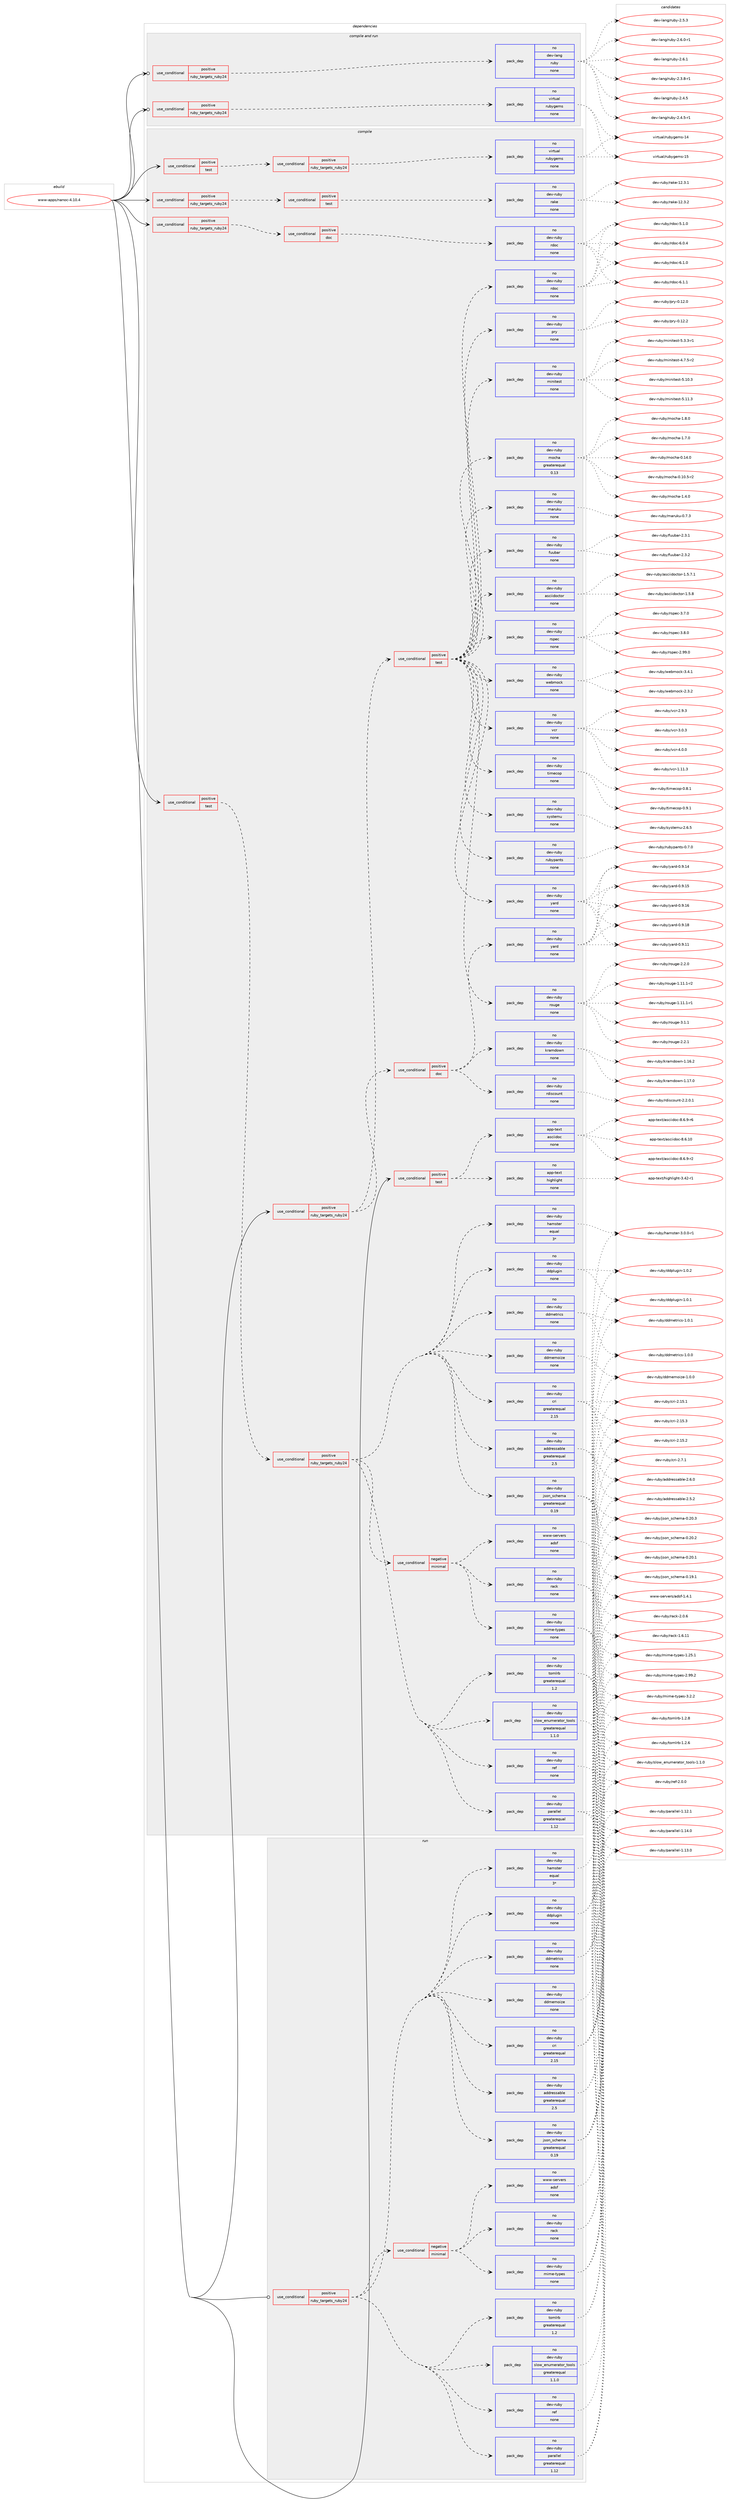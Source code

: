 digraph prolog {

# *************
# Graph options
# *************

newrank=true;
concentrate=true;
compound=true;
graph [rankdir=LR,fontname=Helvetica,fontsize=10,ranksep=1.5];#, ranksep=2.5, nodesep=0.2];
edge  [arrowhead=vee];
node  [fontname=Helvetica,fontsize=10];

# **********
# The ebuild
# **********

subgraph cluster_leftcol {
color=gray;
rank=same;
label=<<i>ebuild</i>>;
id [label="www-apps/nanoc-4.10.4", color=red, width=4, href="../www-apps/nanoc-4.10.4.svg"];
}

# ****************
# The dependencies
# ****************

subgraph cluster_midcol {
color=gray;
label=<<i>dependencies</i>>;
subgraph cluster_compile {
fillcolor="#eeeeee";
style=filled;
label=<<i>compile</i>>;
subgraph cond463220 {
dependency1745505 [label=<<TABLE BORDER="0" CELLBORDER="1" CELLSPACING="0" CELLPADDING="4"><TR><TD ROWSPAN="3" CELLPADDING="10">use_conditional</TD></TR><TR><TD>positive</TD></TR><TR><TD>ruby_targets_ruby24</TD></TR></TABLE>>, shape=none, color=red];
subgraph cond463221 {
dependency1745506 [label=<<TABLE BORDER="0" CELLBORDER="1" CELLSPACING="0" CELLPADDING="4"><TR><TD ROWSPAN="3" CELLPADDING="10">use_conditional</TD></TR><TR><TD>positive</TD></TR><TR><TD>doc</TD></TR></TABLE>>, shape=none, color=red];
subgraph pack1253096 {
dependency1745507 [label=<<TABLE BORDER="0" CELLBORDER="1" CELLSPACING="0" CELLPADDING="4" WIDTH="220"><TR><TD ROWSPAN="6" CELLPADDING="30">pack_dep</TD></TR><TR><TD WIDTH="110">no</TD></TR><TR><TD>dev-ruby</TD></TR><TR><TD>rdoc</TD></TR><TR><TD>none</TD></TR><TR><TD></TD></TR></TABLE>>, shape=none, color=blue];
}
dependency1745506:e -> dependency1745507:w [weight=20,style="dashed",arrowhead="vee"];
}
dependency1745505:e -> dependency1745506:w [weight=20,style="dashed",arrowhead="vee"];
}
id:e -> dependency1745505:w [weight=20,style="solid",arrowhead="vee"];
subgraph cond463222 {
dependency1745508 [label=<<TABLE BORDER="0" CELLBORDER="1" CELLSPACING="0" CELLPADDING="4"><TR><TD ROWSPAN="3" CELLPADDING="10">use_conditional</TD></TR><TR><TD>positive</TD></TR><TR><TD>ruby_targets_ruby24</TD></TR></TABLE>>, shape=none, color=red];
subgraph cond463223 {
dependency1745509 [label=<<TABLE BORDER="0" CELLBORDER="1" CELLSPACING="0" CELLPADDING="4"><TR><TD ROWSPAN="3" CELLPADDING="10">use_conditional</TD></TR><TR><TD>positive</TD></TR><TR><TD>test</TD></TR></TABLE>>, shape=none, color=red];
subgraph pack1253097 {
dependency1745510 [label=<<TABLE BORDER="0" CELLBORDER="1" CELLSPACING="0" CELLPADDING="4" WIDTH="220"><TR><TD ROWSPAN="6" CELLPADDING="30">pack_dep</TD></TR><TR><TD WIDTH="110">no</TD></TR><TR><TD>dev-ruby</TD></TR><TR><TD>rake</TD></TR><TR><TD>none</TD></TR><TR><TD></TD></TR></TABLE>>, shape=none, color=blue];
}
dependency1745509:e -> dependency1745510:w [weight=20,style="dashed",arrowhead="vee"];
}
dependency1745508:e -> dependency1745509:w [weight=20,style="dashed",arrowhead="vee"];
}
id:e -> dependency1745508:w [weight=20,style="solid",arrowhead="vee"];
subgraph cond463224 {
dependency1745511 [label=<<TABLE BORDER="0" CELLBORDER="1" CELLSPACING="0" CELLPADDING="4"><TR><TD ROWSPAN="3" CELLPADDING="10">use_conditional</TD></TR><TR><TD>positive</TD></TR><TR><TD>ruby_targets_ruby24</TD></TR></TABLE>>, shape=none, color=red];
subgraph cond463225 {
dependency1745512 [label=<<TABLE BORDER="0" CELLBORDER="1" CELLSPACING="0" CELLPADDING="4"><TR><TD ROWSPAN="3" CELLPADDING="10">use_conditional</TD></TR><TR><TD>positive</TD></TR><TR><TD>test</TD></TR></TABLE>>, shape=none, color=red];
subgraph pack1253098 {
dependency1745513 [label=<<TABLE BORDER="0" CELLBORDER="1" CELLSPACING="0" CELLPADDING="4" WIDTH="220"><TR><TD ROWSPAN="6" CELLPADDING="30">pack_dep</TD></TR><TR><TD WIDTH="110">no</TD></TR><TR><TD>dev-ruby</TD></TR><TR><TD>rspec</TD></TR><TR><TD>none</TD></TR><TR><TD></TD></TR></TABLE>>, shape=none, color=blue];
}
dependency1745512:e -> dependency1745513:w [weight=20,style="dashed",arrowhead="vee"];
subgraph pack1253099 {
dependency1745514 [label=<<TABLE BORDER="0" CELLBORDER="1" CELLSPACING="0" CELLPADDING="4" WIDTH="220"><TR><TD ROWSPAN="6" CELLPADDING="30">pack_dep</TD></TR><TR><TD WIDTH="110">no</TD></TR><TR><TD>dev-ruby</TD></TR><TR><TD>asciidoctor</TD></TR><TR><TD>none</TD></TR><TR><TD></TD></TR></TABLE>>, shape=none, color=blue];
}
dependency1745512:e -> dependency1745514:w [weight=20,style="dashed",arrowhead="vee"];
subgraph pack1253100 {
dependency1745515 [label=<<TABLE BORDER="0" CELLBORDER="1" CELLSPACING="0" CELLPADDING="4" WIDTH="220"><TR><TD ROWSPAN="6" CELLPADDING="30">pack_dep</TD></TR><TR><TD WIDTH="110">no</TD></TR><TR><TD>dev-ruby</TD></TR><TR><TD>fuubar</TD></TR><TR><TD>none</TD></TR><TR><TD></TD></TR></TABLE>>, shape=none, color=blue];
}
dependency1745512:e -> dependency1745515:w [weight=20,style="dashed",arrowhead="vee"];
subgraph pack1253101 {
dependency1745516 [label=<<TABLE BORDER="0" CELLBORDER="1" CELLSPACING="0" CELLPADDING="4" WIDTH="220"><TR><TD ROWSPAN="6" CELLPADDING="30">pack_dep</TD></TR><TR><TD WIDTH="110">no</TD></TR><TR><TD>dev-ruby</TD></TR><TR><TD>maruku</TD></TR><TR><TD>none</TD></TR><TR><TD></TD></TR></TABLE>>, shape=none, color=blue];
}
dependency1745512:e -> dependency1745516:w [weight=20,style="dashed",arrowhead="vee"];
subgraph pack1253102 {
dependency1745517 [label=<<TABLE BORDER="0" CELLBORDER="1" CELLSPACING="0" CELLPADDING="4" WIDTH="220"><TR><TD ROWSPAN="6" CELLPADDING="30">pack_dep</TD></TR><TR><TD WIDTH="110">no</TD></TR><TR><TD>dev-ruby</TD></TR><TR><TD>mocha</TD></TR><TR><TD>greaterequal</TD></TR><TR><TD>0.13</TD></TR></TABLE>>, shape=none, color=blue];
}
dependency1745512:e -> dependency1745517:w [weight=20,style="dashed",arrowhead="vee"];
subgraph pack1253103 {
dependency1745518 [label=<<TABLE BORDER="0" CELLBORDER="1" CELLSPACING="0" CELLPADDING="4" WIDTH="220"><TR><TD ROWSPAN="6" CELLPADDING="30">pack_dep</TD></TR><TR><TD WIDTH="110">no</TD></TR><TR><TD>dev-ruby</TD></TR><TR><TD>minitest</TD></TR><TR><TD>none</TD></TR><TR><TD></TD></TR></TABLE>>, shape=none, color=blue];
}
dependency1745512:e -> dependency1745518:w [weight=20,style="dashed",arrowhead="vee"];
subgraph pack1253104 {
dependency1745519 [label=<<TABLE BORDER="0" CELLBORDER="1" CELLSPACING="0" CELLPADDING="4" WIDTH="220"><TR><TD ROWSPAN="6" CELLPADDING="30">pack_dep</TD></TR><TR><TD WIDTH="110">no</TD></TR><TR><TD>dev-ruby</TD></TR><TR><TD>pry</TD></TR><TR><TD>none</TD></TR><TR><TD></TD></TR></TABLE>>, shape=none, color=blue];
}
dependency1745512:e -> dependency1745519:w [weight=20,style="dashed",arrowhead="vee"];
subgraph pack1253105 {
dependency1745520 [label=<<TABLE BORDER="0" CELLBORDER="1" CELLSPACING="0" CELLPADDING="4" WIDTH="220"><TR><TD ROWSPAN="6" CELLPADDING="30">pack_dep</TD></TR><TR><TD WIDTH="110">no</TD></TR><TR><TD>dev-ruby</TD></TR><TR><TD>rdoc</TD></TR><TR><TD>none</TD></TR><TR><TD></TD></TR></TABLE>>, shape=none, color=blue];
}
dependency1745512:e -> dependency1745520:w [weight=20,style="dashed",arrowhead="vee"];
subgraph pack1253106 {
dependency1745521 [label=<<TABLE BORDER="0" CELLBORDER="1" CELLSPACING="0" CELLPADDING="4" WIDTH="220"><TR><TD ROWSPAN="6" CELLPADDING="30">pack_dep</TD></TR><TR><TD WIDTH="110">no</TD></TR><TR><TD>dev-ruby</TD></TR><TR><TD>rouge</TD></TR><TR><TD>none</TD></TR><TR><TD></TD></TR></TABLE>>, shape=none, color=blue];
}
dependency1745512:e -> dependency1745521:w [weight=20,style="dashed",arrowhead="vee"];
subgraph pack1253107 {
dependency1745522 [label=<<TABLE BORDER="0" CELLBORDER="1" CELLSPACING="0" CELLPADDING="4" WIDTH="220"><TR><TD ROWSPAN="6" CELLPADDING="30">pack_dep</TD></TR><TR><TD WIDTH="110">no</TD></TR><TR><TD>dev-ruby</TD></TR><TR><TD>rubypants</TD></TR><TR><TD>none</TD></TR><TR><TD></TD></TR></TABLE>>, shape=none, color=blue];
}
dependency1745512:e -> dependency1745522:w [weight=20,style="dashed",arrowhead="vee"];
subgraph pack1253108 {
dependency1745523 [label=<<TABLE BORDER="0" CELLBORDER="1" CELLSPACING="0" CELLPADDING="4" WIDTH="220"><TR><TD ROWSPAN="6" CELLPADDING="30">pack_dep</TD></TR><TR><TD WIDTH="110">no</TD></TR><TR><TD>dev-ruby</TD></TR><TR><TD>systemu</TD></TR><TR><TD>none</TD></TR><TR><TD></TD></TR></TABLE>>, shape=none, color=blue];
}
dependency1745512:e -> dependency1745523:w [weight=20,style="dashed",arrowhead="vee"];
subgraph pack1253109 {
dependency1745524 [label=<<TABLE BORDER="0" CELLBORDER="1" CELLSPACING="0" CELLPADDING="4" WIDTH="220"><TR><TD ROWSPAN="6" CELLPADDING="30">pack_dep</TD></TR><TR><TD WIDTH="110">no</TD></TR><TR><TD>dev-ruby</TD></TR><TR><TD>timecop</TD></TR><TR><TD>none</TD></TR><TR><TD></TD></TR></TABLE>>, shape=none, color=blue];
}
dependency1745512:e -> dependency1745524:w [weight=20,style="dashed",arrowhead="vee"];
subgraph pack1253110 {
dependency1745525 [label=<<TABLE BORDER="0" CELLBORDER="1" CELLSPACING="0" CELLPADDING="4" WIDTH="220"><TR><TD ROWSPAN="6" CELLPADDING="30">pack_dep</TD></TR><TR><TD WIDTH="110">no</TD></TR><TR><TD>dev-ruby</TD></TR><TR><TD>vcr</TD></TR><TR><TD>none</TD></TR><TR><TD></TD></TR></TABLE>>, shape=none, color=blue];
}
dependency1745512:e -> dependency1745525:w [weight=20,style="dashed",arrowhead="vee"];
subgraph pack1253111 {
dependency1745526 [label=<<TABLE BORDER="0" CELLBORDER="1" CELLSPACING="0" CELLPADDING="4" WIDTH="220"><TR><TD ROWSPAN="6" CELLPADDING="30">pack_dep</TD></TR><TR><TD WIDTH="110">no</TD></TR><TR><TD>dev-ruby</TD></TR><TR><TD>webmock</TD></TR><TR><TD>none</TD></TR><TR><TD></TD></TR></TABLE>>, shape=none, color=blue];
}
dependency1745512:e -> dependency1745526:w [weight=20,style="dashed",arrowhead="vee"];
subgraph pack1253112 {
dependency1745527 [label=<<TABLE BORDER="0" CELLBORDER="1" CELLSPACING="0" CELLPADDING="4" WIDTH="220"><TR><TD ROWSPAN="6" CELLPADDING="30">pack_dep</TD></TR><TR><TD WIDTH="110">no</TD></TR><TR><TD>dev-ruby</TD></TR><TR><TD>yard</TD></TR><TR><TD>none</TD></TR><TR><TD></TD></TR></TABLE>>, shape=none, color=blue];
}
dependency1745512:e -> dependency1745527:w [weight=20,style="dashed",arrowhead="vee"];
}
dependency1745511:e -> dependency1745512:w [weight=20,style="dashed",arrowhead="vee"];
subgraph cond463226 {
dependency1745528 [label=<<TABLE BORDER="0" CELLBORDER="1" CELLSPACING="0" CELLPADDING="4"><TR><TD ROWSPAN="3" CELLPADDING="10">use_conditional</TD></TR><TR><TD>positive</TD></TR><TR><TD>doc</TD></TR></TABLE>>, shape=none, color=red];
subgraph pack1253113 {
dependency1745529 [label=<<TABLE BORDER="0" CELLBORDER="1" CELLSPACING="0" CELLPADDING="4" WIDTH="220"><TR><TD ROWSPAN="6" CELLPADDING="30">pack_dep</TD></TR><TR><TD WIDTH="110">no</TD></TR><TR><TD>dev-ruby</TD></TR><TR><TD>kramdown</TD></TR><TR><TD>none</TD></TR><TR><TD></TD></TR></TABLE>>, shape=none, color=blue];
}
dependency1745528:e -> dependency1745529:w [weight=20,style="dashed",arrowhead="vee"];
subgraph pack1253114 {
dependency1745530 [label=<<TABLE BORDER="0" CELLBORDER="1" CELLSPACING="0" CELLPADDING="4" WIDTH="220"><TR><TD ROWSPAN="6" CELLPADDING="30">pack_dep</TD></TR><TR><TD WIDTH="110">no</TD></TR><TR><TD>dev-ruby</TD></TR><TR><TD>rdiscount</TD></TR><TR><TD>none</TD></TR><TR><TD></TD></TR></TABLE>>, shape=none, color=blue];
}
dependency1745528:e -> dependency1745530:w [weight=20,style="dashed",arrowhead="vee"];
subgraph pack1253115 {
dependency1745531 [label=<<TABLE BORDER="0" CELLBORDER="1" CELLSPACING="0" CELLPADDING="4" WIDTH="220"><TR><TD ROWSPAN="6" CELLPADDING="30">pack_dep</TD></TR><TR><TD WIDTH="110">no</TD></TR><TR><TD>dev-ruby</TD></TR><TR><TD>yard</TD></TR><TR><TD>none</TD></TR><TR><TD></TD></TR></TABLE>>, shape=none, color=blue];
}
dependency1745528:e -> dependency1745531:w [weight=20,style="dashed",arrowhead="vee"];
}
dependency1745511:e -> dependency1745528:w [weight=20,style="dashed",arrowhead="vee"];
}
id:e -> dependency1745511:w [weight=20,style="solid",arrowhead="vee"];
subgraph cond463227 {
dependency1745532 [label=<<TABLE BORDER="0" CELLBORDER="1" CELLSPACING="0" CELLPADDING="4"><TR><TD ROWSPAN="3" CELLPADDING="10">use_conditional</TD></TR><TR><TD>positive</TD></TR><TR><TD>test</TD></TR></TABLE>>, shape=none, color=red];
subgraph cond463228 {
dependency1745533 [label=<<TABLE BORDER="0" CELLBORDER="1" CELLSPACING="0" CELLPADDING="4"><TR><TD ROWSPAN="3" CELLPADDING="10">use_conditional</TD></TR><TR><TD>positive</TD></TR><TR><TD>ruby_targets_ruby24</TD></TR></TABLE>>, shape=none, color=red];
subgraph cond463229 {
dependency1745534 [label=<<TABLE BORDER="0" CELLBORDER="1" CELLSPACING="0" CELLPADDING="4"><TR><TD ROWSPAN="3" CELLPADDING="10">use_conditional</TD></TR><TR><TD>negative</TD></TR><TR><TD>minimal</TD></TR></TABLE>>, shape=none, color=red];
subgraph pack1253116 {
dependency1745535 [label=<<TABLE BORDER="0" CELLBORDER="1" CELLSPACING="0" CELLPADDING="4" WIDTH="220"><TR><TD ROWSPAN="6" CELLPADDING="30">pack_dep</TD></TR><TR><TD WIDTH="110">no</TD></TR><TR><TD>dev-ruby</TD></TR><TR><TD>mime-types</TD></TR><TR><TD>none</TD></TR><TR><TD></TD></TR></TABLE>>, shape=none, color=blue];
}
dependency1745534:e -> dependency1745535:w [weight=20,style="dashed",arrowhead="vee"];
subgraph pack1253117 {
dependency1745536 [label=<<TABLE BORDER="0" CELLBORDER="1" CELLSPACING="0" CELLPADDING="4" WIDTH="220"><TR><TD ROWSPAN="6" CELLPADDING="30">pack_dep</TD></TR><TR><TD WIDTH="110">no</TD></TR><TR><TD>dev-ruby</TD></TR><TR><TD>rack</TD></TR><TR><TD>none</TD></TR><TR><TD></TD></TR></TABLE>>, shape=none, color=blue];
}
dependency1745534:e -> dependency1745536:w [weight=20,style="dashed",arrowhead="vee"];
subgraph pack1253118 {
dependency1745537 [label=<<TABLE BORDER="0" CELLBORDER="1" CELLSPACING="0" CELLPADDING="4" WIDTH="220"><TR><TD ROWSPAN="6" CELLPADDING="30">pack_dep</TD></TR><TR><TD WIDTH="110">no</TD></TR><TR><TD>www-servers</TD></TR><TR><TD>adsf</TD></TR><TR><TD>none</TD></TR><TR><TD></TD></TR></TABLE>>, shape=none, color=blue];
}
dependency1745534:e -> dependency1745537:w [weight=20,style="dashed",arrowhead="vee"];
}
dependency1745533:e -> dependency1745534:w [weight=20,style="dashed",arrowhead="vee"];
subgraph pack1253119 {
dependency1745538 [label=<<TABLE BORDER="0" CELLBORDER="1" CELLSPACING="0" CELLPADDING="4" WIDTH="220"><TR><TD ROWSPAN="6" CELLPADDING="30">pack_dep</TD></TR><TR><TD WIDTH="110">no</TD></TR><TR><TD>dev-ruby</TD></TR><TR><TD>addressable</TD></TR><TR><TD>greaterequal</TD></TR><TR><TD>2.5</TD></TR></TABLE>>, shape=none, color=blue];
}
dependency1745533:e -> dependency1745538:w [weight=20,style="dashed",arrowhead="vee"];
subgraph pack1253120 {
dependency1745539 [label=<<TABLE BORDER="0" CELLBORDER="1" CELLSPACING="0" CELLPADDING="4" WIDTH="220"><TR><TD ROWSPAN="6" CELLPADDING="30">pack_dep</TD></TR><TR><TD WIDTH="110">no</TD></TR><TR><TD>dev-ruby</TD></TR><TR><TD>cri</TD></TR><TR><TD>greaterequal</TD></TR><TR><TD>2.15</TD></TR></TABLE>>, shape=none, color=blue];
}
dependency1745533:e -> dependency1745539:w [weight=20,style="dashed",arrowhead="vee"];
subgraph pack1253121 {
dependency1745540 [label=<<TABLE BORDER="0" CELLBORDER="1" CELLSPACING="0" CELLPADDING="4" WIDTH="220"><TR><TD ROWSPAN="6" CELLPADDING="30">pack_dep</TD></TR><TR><TD WIDTH="110">no</TD></TR><TR><TD>dev-ruby</TD></TR><TR><TD>ddmemoize</TD></TR><TR><TD>none</TD></TR><TR><TD></TD></TR></TABLE>>, shape=none, color=blue];
}
dependency1745533:e -> dependency1745540:w [weight=20,style="dashed",arrowhead="vee"];
subgraph pack1253122 {
dependency1745541 [label=<<TABLE BORDER="0" CELLBORDER="1" CELLSPACING="0" CELLPADDING="4" WIDTH="220"><TR><TD ROWSPAN="6" CELLPADDING="30">pack_dep</TD></TR><TR><TD WIDTH="110">no</TD></TR><TR><TD>dev-ruby</TD></TR><TR><TD>ddmetrics</TD></TR><TR><TD>none</TD></TR><TR><TD></TD></TR></TABLE>>, shape=none, color=blue];
}
dependency1745533:e -> dependency1745541:w [weight=20,style="dashed",arrowhead="vee"];
subgraph pack1253123 {
dependency1745542 [label=<<TABLE BORDER="0" CELLBORDER="1" CELLSPACING="0" CELLPADDING="4" WIDTH="220"><TR><TD ROWSPAN="6" CELLPADDING="30">pack_dep</TD></TR><TR><TD WIDTH="110">no</TD></TR><TR><TD>dev-ruby</TD></TR><TR><TD>ddplugin</TD></TR><TR><TD>none</TD></TR><TR><TD></TD></TR></TABLE>>, shape=none, color=blue];
}
dependency1745533:e -> dependency1745542:w [weight=20,style="dashed",arrowhead="vee"];
subgraph pack1253124 {
dependency1745543 [label=<<TABLE BORDER="0" CELLBORDER="1" CELLSPACING="0" CELLPADDING="4" WIDTH="220"><TR><TD ROWSPAN="6" CELLPADDING="30">pack_dep</TD></TR><TR><TD WIDTH="110">no</TD></TR><TR><TD>dev-ruby</TD></TR><TR><TD>hamster</TD></TR><TR><TD>equal</TD></TR><TR><TD>3*</TD></TR></TABLE>>, shape=none, color=blue];
}
dependency1745533:e -> dependency1745543:w [weight=20,style="dashed",arrowhead="vee"];
subgraph pack1253125 {
dependency1745544 [label=<<TABLE BORDER="0" CELLBORDER="1" CELLSPACING="0" CELLPADDING="4" WIDTH="220"><TR><TD ROWSPAN="6" CELLPADDING="30">pack_dep</TD></TR><TR><TD WIDTH="110">no</TD></TR><TR><TD>dev-ruby</TD></TR><TR><TD>json_schema</TD></TR><TR><TD>greaterequal</TD></TR><TR><TD>0.19</TD></TR></TABLE>>, shape=none, color=blue];
}
dependency1745533:e -> dependency1745544:w [weight=20,style="dashed",arrowhead="vee"];
subgraph pack1253126 {
dependency1745545 [label=<<TABLE BORDER="0" CELLBORDER="1" CELLSPACING="0" CELLPADDING="4" WIDTH="220"><TR><TD ROWSPAN="6" CELLPADDING="30">pack_dep</TD></TR><TR><TD WIDTH="110">no</TD></TR><TR><TD>dev-ruby</TD></TR><TR><TD>parallel</TD></TR><TR><TD>greaterequal</TD></TR><TR><TD>1.12</TD></TR></TABLE>>, shape=none, color=blue];
}
dependency1745533:e -> dependency1745545:w [weight=20,style="dashed",arrowhead="vee"];
subgraph pack1253127 {
dependency1745546 [label=<<TABLE BORDER="0" CELLBORDER="1" CELLSPACING="0" CELLPADDING="4" WIDTH="220"><TR><TD ROWSPAN="6" CELLPADDING="30">pack_dep</TD></TR><TR><TD WIDTH="110">no</TD></TR><TR><TD>dev-ruby</TD></TR><TR><TD>ref</TD></TR><TR><TD>none</TD></TR><TR><TD></TD></TR></TABLE>>, shape=none, color=blue];
}
dependency1745533:e -> dependency1745546:w [weight=20,style="dashed",arrowhead="vee"];
subgraph pack1253128 {
dependency1745547 [label=<<TABLE BORDER="0" CELLBORDER="1" CELLSPACING="0" CELLPADDING="4" WIDTH="220"><TR><TD ROWSPAN="6" CELLPADDING="30">pack_dep</TD></TR><TR><TD WIDTH="110">no</TD></TR><TR><TD>dev-ruby</TD></TR><TR><TD>slow_enumerator_tools</TD></TR><TR><TD>greaterequal</TD></TR><TR><TD>1.1.0</TD></TR></TABLE>>, shape=none, color=blue];
}
dependency1745533:e -> dependency1745547:w [weight=20,style="dashed",arrowhead="vee"];
subgraph pack1253129 {
dependency1745548 [label=<<TABLE BORDER="0" CELLBORDER="1" CELLSPACING="0" CELLPADDING="4" WIDTH="220"><TR><TD ROWSPAN="6" CELLPADDING="30">pack_dep</TD></TR><TR><TD WIDTH="110">no</TD></TR><TR><TD>dev-ruby</TD></TR><TR><TD>tomlrb</TD></TR><TR><TD>greaterequal</TD></TR><TR><TD>1.2</TD></TR></TABLE>>, shape=none, color=blue];
}
dependency1745533:e -> dependency1745548:w [weight=20,style="dashed",arrowhead="vee"];
}
dependency1745532:e -> dependency1745533:w [weight=20,style="dashed",arrowhead="vee"];
}
id:e -> dependency1745532:w [weight=20,style="solid",arrowhead="vee"];
subgraph cond463230 {
dependency1745549 [label=<<TABLE BORDER="0" CELLBORDER="1" CELLSPACING="0" CELLPADDING="4"><TR><TD ROWSPAN="3" CELLPADDING="10">use_conditional</TD></TR><TR><TD>positive</TD></TR><TR><TD>test</TD></TR></TABLE>>, shape=none, color=red];
subgraph cond463231 {
dependency1745550 [label=<<TABLE BORDER="0" CELLBORDER="1" CELLSPACING="0" CELLPADDING="4"><TR><TD ROWSPAN="3" CELLPADDING="10">use_conditional</TD></TR><TR><TD>positive</TD></TR><TR><TD>ruby_targets_ruby24</TD></TR></TABLE>>, shape=none, color=red];
subgraph pack1253130 {
dependency1745551 [label=<<TABLE BORDER="0" CELLBORDER="1" CELLSPACING="0" CELLPADDING="4" WIDTH="220"><TR><TD ROWSPAN="6" CELLPADDING="30">pack_dep</TD></TR><TR><TD WIDTH="110">no</TD></TR><TR><TD>virtual</TD></TR><TR><TD>rubygems</TD></TR><TR><TD>none</TD></TR><TR><TD></TD></TR></TABLE>>, shape=none, color=blue];
}
dependency1745550:e -> dependency1745551:w [weight=20,style="dashed",arrowhead="vee"];
}
dependency1745549:e -> dependency1745550:w [weight=20,style="dashed",arrowhead="vee"];
}
id:e -> dependency1745549:w [weight=20,style="solid",arrowhead="vee"];
subgraph cond463232 {
dependency1745552 [label=<<TABLE BORDER="0" CELLBORDER="1" CELLSPACING="0" CELLPADDING="4"><TR><TD ROWSPAN="3" CELLPADDING="10">use_conditional</TD></TR><TR><TD>positive</TD></TR><TR><TD>test</TD></TR></TABLE>>, shape=none, color=red];
subgraph pack1253131 {
dependency1745553 [label=<<TABLE BORDER="0" CELLBORDER="1" CELLSPACING="0" CELLPADDING="4" WIDTH="220"><TR><TD ROWSPAN="6" CELLPADDING="30">pack_dep</TD></TR><TR><TD WIDTH="110">no</TD></TR><TR><TD>app-text</TD></TR><TR><TD>asciidoc</TD></TR><TR><TD>none</TD></TR><TR><TD></TD></TR></TABLE>>, shape=none, color=blue];
}
dependency1745552:e -> dependency1745553:w [weight=20,style="dashed",arrowhead="vee"];
subgraph pack1253132 {
dependency1745554 [label=<<TABLE BORDER="0" CELLBORDER="1" CELLSPACING="0" CELLPADDING="4" WIDTH="220"><TR><TD ROWSPAN="6" CELLPADDING="30">pack_dep</TD></TR><TR><TD WIDTH="110">no</TD></TR><TR><TD>app-text</TD></TR><TR><TD>highlight</TD></TR><TR><TD>none</TD></TR><TR><TD></TD></TR></TABLE>>, shape=none, color=blue];
}
dependency1745552:e -> dependency1745554:w [weight=20,style="dashed",arrowhead="vee"];
}
id:e -> dependency1745552:w [weight=20,style="solid",arrowhead="vee"];
}
subgraph cluster_compileandrun {
fillcolor="#eeeeee";
style=filled;
label=<<i>compile and run</i>>;
subgraph cond463233 {
dependency1745555 [label=<<TABLE BORDER="0" CELLBORDER="1" CELLSPACING="0" CELLPADDING="4"><TR><TD ROWSPAN="3" CELLPADDING="10">use_conditional</TD></TR><TR><TD>positive</TD></TR><TR><TD>ruby_targets_ruby24</TD></TR></TABLE>>, shape=none, color=red];
subgraph pack1253133 {
dependency1745556 [label=<<TABLE BORDER="0" CELLBORDER="1" CELLSPACING="0" CELLPADDING="4" WIDTH="220"><TR><TD ROWSPAN="6" CELLPADDING="30">pack_dep</TD></TR><TR><TD WIDTH="110">no</TD></TR><TR><TD>dev-lang</TD></TR><TR><TD>ruby</TD></TR><TR><TD>none</TD></TR><TR><TD></TD></TR></TABLE>>, shape=none, color=blue];
}
dependency1745555:e -> dependency1745556:w [weight=20,style="dashed",arrowhead="vee"];
}
id:e -> dependency1745555:w [weight=20,style="solid",arrowhead="odotvee"];
subgraph cond463234 {
dependency1745557 [label=<<TABLE BORDER="0" CELLBORDER="1" CELLSPACING="0" CELLPADDING="4"><TR><TD ROWSPAN="3" CELLPADDING="10">use_conditional</TD></TR><TR><TD>positive</TD></TR><TR><TD>ruby_targets_ruby24</TD></TR></TABLE>>, shape=none, color=red];
subgraph pack1253134 {
dependency1745558 [label=<<TABLE BORDER="0" CELLBORDER="1" CELLSPACING="0" CELLPADDING="4" WIDTH="220"><TR><TD ROWSPAN="6" CELLPADDING="30">pack_dep</TD></TR><TR><TD WIDTH="110">no</TD></TR><TR><TD>virtual</TD></TR><TR><TD>rubygems</TD></TR><TR><TD>none</TD></TR><TR><TD></TD></TR></TABLE>>, shape=none, color=blue];
}
dependency1745557:e -> dependency1745558:w [weight=20,style="dashed",arrowhead="vee"];
}
id:e -> dependency1745557:w [weight=20,style="solid",arrowhead="odotvee"];
}
subgraph cluster_run {
fillcolor="#eeeeee";
style=filled;
label=<<i>run</i>>;
subgraph cond463235 {
dependency1745559 [label=<<TABLE BORDER="0" CELLBORDER="1" CELLSPACING="0" CELLPADDING="4"><TR><TD ROWSPAN="3" CELLPADDING="10">use_conditional</TD></TR><TR><TD>positive</TD></TR><TR><TD>ruby_targets_ruby24</TD></TR></TABLE>>, shape=none, color=red];
subgraph cond463236 {
dependency1745560 [label=<<TABLE BORDER="0" CELLBORDER="1" CELLSPACING="0" CELLPADDING="4"><TR><TD ROWSPAN="3" CELLPADDING="10">use_conditional</TD></TR><TR><TD>negative</TD></TR><TR><TD>minimal</TD></TR></TABLE>>, shape=none, color=red];
subgraph pack1253135 {
dependency1745561 [label=<<TABLE BORDER="0" CELLBORDER="1" CELLSPACING="0" CELLPADDING="4" WIDTH="220"><TR><TD ROWSPAN="6" CELLPADDING="30">pack_dep</TD></TR><TR><TD WIDTH="110">no</TD></TR><TR><TD>dev-ruby</TD></TR><TR><TD>mime-types</TD></TR><TR><TD>none</TD></TR><TR><TD></TD></TR></TABLE>>, shape=none, color=blue];
}
dependency1745560:e -> dependency1745561:w [weight=20,style="dashed",arrowhead="vee"];
subgraph pack1253136 {
dependency1745562 [label=<<TABLE BORDER="0" CELLBORDER="1" CELLSPACING="0" CELLPADDING="4" WIDTH="220"><TR><TD ROWSPAN="6" CELLPADDING="30">pack_dep</TD></TR><TR><TD WIDTH="110">no</TD></TR><TR><TD>dev-ruby</TD></TR><TR><TD>rack</TD></TR><TR><TD>none</TD></TR><TR><TD></TD></TR></TABLE>>, shape=none, color=blue];
}
dependency1745560:e -> dependency1745562:w [weight=20,style="dashed",arrowhead="vee"];
subgraph pack1253137 {
dependency1745563 [label=<<TABLE BORDER="0" CELLBORDER="1" CELLSPACING="0" CELLPADDING="4" WIDTH="220"><TR><TD ROWSPAN="6" CELLPADDING="30">pack_dep</TD></TR><TR><TD WIDTH="110">no</TD></TR><TR><TD>www-servers</TD></TR><TR><TD>adsf</TD></TR><TR><TD>none</TD></TR><TR><TD></TD></TR></TABLE>>, shape=none, color=blue];
}
dependency1745560:e -> dependency1745563:w [weight=20,style="dashed",arrowhead="vee"];
}
dependency1745559:e -> dependency1745560:w [weight=20,style="dashed",arrowhead="vee"];
subgraph pack1253138 {
dependency1745564 [label=<<TABLE BORDER="0" CELLBORDER="1" CELLSPACING="0" CELLPADDING="4" WIDTH="220"><TR><TD ROWSPAN="6" CELLPADDING="30">pack_dep</TD></TR><TR><TD WIDTH="110">no</TD></TR><TR><TD>dev-ruby</TD></TR><TR><TD>addressable</TD></TR><TR><TD>greaterequal</TD></TR><TR><TD>2.5</TD></TR></TABLE>>, shape=none, color=blue];
}
dependency1745559:e -> dependency1745564:w [weight=20,style="dashed",arrowhead="vee"];
subgraph pack1253139 {
dependency1745565 [label=<<TABLE BORDER="0" CELLBORDER="1" CELLSPACING="0" CELLPADDING="4" WIDTH="220"><TR><TD ROWSPAN="6" CELLPADDING="30">pack_dep</TD></TR><TR><TD WIDTH="110">no</TD></TR><TR><TD>dev-ruby</TD></TR><TR><TD>cri</TD></TR><TR><TD>greaterequal</TD></TR><TR><TD>2.15</TD></TR></TABLE>>, shape=none, color=blue];
}
dependency1745559:e -> dependency1745565:w [weight=20,style="dashed",arrowhead="vee"];
subgraph pack1253140 {
dependency1745566 [label=<<TABLE BORDER="0" CELLBORDER="1" CELLSPACING="0" CELLPADDING="4" WIDTH="220"><TR><TD ROWSPAN="6" CELLPADDING="30">pack_dep</TD></TR><TR><TD WIDTH="110">no</TD></TR><TR><TD>dev-ruby</TD></TR><TR><TD>ddmemoize</TD></TR><TR><TD>none</TD></TR><TR><TD></TD></TR></TABLE>>, shape=none, color=blue];
}
dependency1745559:e -> dependency1745566:w [weight=20,style="dashed",arrowhead="vee"];
subgraph pack1253141 {
dependency1745567 [label=<<TABLE BORDER="0" CELLBORDER="1" CELLSPACING="0" CELLPADDING="4" WIDTH="220"><TR><TD ROWSPAN="6" CELLPADDING="30">pack_dep</TD></TR><TR><TD WIDTH="110">no</TD></TR><TR><TD>dev-ruby</TD></TR><TR><TD>ddmetrics</TD></TR><TR><TD>none</TD></TR><TR><TD></TD></TR></TABLE>>, shape=none, color=blue];
}
dependency1745559:e -> dependency1745567:w [weight=20,style="dashed",arrowhead="vee"];
subgraph pack1253142 {
dependency1745568 [label=<<TABLE BORDER="0" CELLBORDER="1" CELLSPACING="0" CELLPADDING="4" WIDTH="220"><TR><TD ROWSPAN="6" CELLPADDING="30">pack_dep</TD></TR><TR><TD WIDTH="110">no</TD></TR><TR><TD>dev-ruby</TD></TR><TR><TD>ddplugin</TD></TR><TR><TD>none</TD></TR><TR><TD></TD></TR></TABLE>>, shape=none, color=blue];
}
dependency1745559:e -> dependency1745568:w [weight=20,style="dashed",arrowhead="vee"];
subgraph pack1253143 {
dependency1745569 [label=<<TABLE BORDER="0" CELLBORDER="1" CELLSPACING="0" CELLPADDING="4" WIDTH="220"><TR><TD ROWSPAN="6" CELLPADDING="30">pack_dep</TD></TR><TR><TD WIDTH="110">no</TD></TR><TR><TD>dev-ruby</TD></TR><TR><TD>hamster</TD></TR><TR><TD>equal</TD></TR><TR><TD>3*</TD></TR></TABLE>>, shape=none, color=blue];
}
dependency1745559:e -> dependency1745569:w [weight=20,style="dashed",arrowhead="vee"];
subgraph pack1253144 {
dependency1745570 [label=<<TABLE BORDER="0" CELLBORDER="1" CELLSPACING="0" CELLPADDING="4" WIDTH="220"><TR><TD ROWSPAN="6" CELLPADDING="30">pack_dep</TD></TR><TR><TD WIDTH="110">no</TD></TR><TR><TD>dev-ruby</TD></TR><TR><TD>json_schema</TD></TR><TR><TD>greaterequal</TD></TR><TR><TD>0.19</TD></TR></TABLE>>, shape=none, color=blue];
}
dependency1745559:e -> dependency1745570:w [weight=20,style="dashed",arrowhead="vee"];
subgraph pack1253145 {
dependency1745571 [label=<<TABLE BORDER="0" CELLBORDER="1" CELLSPACING="0" CELLPADDING="4" WIDTH="220"><TR><TD ROWSPAN="6" CELLPADDING="30">pack_dep</TD></TR><TR><TD WIDTH="110">no</TD></TR><TR><TD>dev-ruby</TD></TR><TR><TD>parallel</TD></TR><TR><TD>greaterequal</TD></TR><TR><TD>1.12</TD></TR></TABLE>>, shape=none, color=blue];
}
dependency1745559:e -> dependency1745571:w [weight=20,style="dashed",arrowhead="vee"];
subgraph pack1253146 {
dependency1745572 [label=<<TABLE BORDER="0" CELLBORDER="1" CELLSPACING="0" CELLPADDING="4" WIDTH="220"><TR><TD ROWSPAN="6" CELLPADDING="30">pack_dep</TD></TR><TR><TD WIDTH="110">no</TD></TR><TR><TD>dev-ruby</TD></TR><TR><TD>ref</TD></TR><TR><TD>none</TD></TR><TR><TD></TD></TR></TABLE>>, shape=none, color=blue];
}
dependency1745559:e -> dependency1745572:w [weight=20,style="dashed",arrowhead="vee"];
subgraph pack1253147 {
dependency1745573 [label=<<TABLE BORDER="0" CELLBORDER="1" CELLSPACING="0" CELLPADDING="4" WIDTH="220"><TR><TD ROWSPAN="6" CELLPADDING="30">pack_dep</TD></TR><TR><TD WIDTH="110">no</TD></TR><TR><TD>dev-ruby</TD></TR><TR><TD>slow_enumerator_tools</TD></TR><TR><TD>greaterequal</TD></TR><TR><TD>1.1.0</TD></TR></TABLE>>, shape=none, color=blue];
}
dependency1745559:e -> dependency1745573:w [weight=20,style="dashed",arrowhead="vee"];
subgraph pack1253148 {
dependency1745574 [label=<<TABLE BORDER="0" CELLBORDER="1" CELLSPACING="0" CELLPADDING="4" WIDTH="220"><TR><TD ROWSPAN="6" CELLPADDING="30">pack_dep</TD></TR><TR><TD WIDTH="110">no</TD></TR><TR><TD>dev-ruby</TD></TR><TR><TD>tomlrb</TD></TR><TR><TD>greaterequal</TD></TR><TR><TD>1.2</TD></TR></TABLE>>, shape=none, color=blue];
}
dependency1745559:e -> dependency1745574:w [weight=20,style="dashed",arrowhead="vee"];
}
id:e -> dependency1745559:w [weight=20,style="solid",arrowhead="odot"];
}
}

# **************
# The candidates
# **************

subgraph cluster_choices {
rank=same;
color=gray;
label=<<i>candidates</i>>;

subgraph choice1253096 {
color=black;
nodesep=1;
choice10010111845114117981214711410011199455346494648 [label="dev-ruby/rdoc-5.1.0", color=red, width=4,href="../dev-ruby/rdoc-5.1.0.svg"];
choice10010111845114117981214711410011199455446484652 [label="dev-ruby/rdoc-6.0.4", color=red, width=4,href="../dev-ruby/rdoc-6.0.4.svg"];
choice10010111845114117981214711410011199455446494648 [label="dev-ruby/rdoc-6.1.0", color=red, width=4,href="../dev-ruby/rdoc-6.1.0.svg"];
choice10010111845114117981214711410011199455446494649 [label="dev-ruby/rdoc-6.1.1", color=red, width=4,href="../dev-ruby/rdoc-6.1.1.svg"];
dependency1745507:e -> choice10010111845114117981214711410011199455346494648:w [style=dotted,weight="100"];
dependency1745507:e -> choice10010111845114117981214711410011199455446484652:w [style=dotted,weight="100"];
dependency1745507:e -> choice10010111845114117981214711410011199455446494648:w [style=dotted,weight="100"];
dependency1745507:e -> choice10010111845114117981214711410011199455446494649:w [style=dotted,weight="100"];
}
subgraph choice1253097 {
color=black;
nodesep=1;
choice1001011184511411798121471149710710145495046514649 [label="dev-ruby/rake-12.3.1", color=red, width=4,href="../dev-ruby/rake-12.3.1.svg"];
choice1001011184511411798121471149710710145495046514650 [label="dev-ruby/rake-12.3.2", color=red, width=4,href="../dev-ruby/rake-12.3.2.svg"];
dependency1745510:e -> choice1001011184511411798121471149710710145495046514649:w [style=dotted,weight="100"];
dependency1745510:e -> choice1001011184511411798121471149710710145495046514650:w [style=dotted,weight="100"];
}
subgraph choice1253098 {
color=black;
nodesep=1;
choice1001011184511411798121471141151121019945504657574648 [label="dev-ruby/rspec-2.99.0", color=red, width=4,href="../dev-ruby/rspec-2.99.0.svg"];
choice10010111845114117981214711411511210199455146554648 [label="dev-ruby/rspec-3.7.0", color=red, width=4,href="../dev-ruby/rspec-3.7.0.svg"];
choice10010111845114117981214711411511210199455146564648 [label="dev-ruby/rspec-3.8.0", color=red, width=4,href="../dev-ruby/rspec-3.8.0.svg"];
dependency1745513:e -> choice1001011184511411798121471141151121019945504657574648:w [style=dotted,weight="100"];
dependency1745513:e -> choice10010111845114117981214711411511210199455146554648:w [style=dotted,weight="100"];
dependency1745513:e -> choice10010111845114117981214711411511210199455146564648:w [style=dotted,weight="100"];
}
subgraph choice1253099 {
color=black;
nodesep=1;
choice1001011184511411798121479711599105105100111991161111144549465346554649 [label="dev-ruby/asciidoctor-1.5.7.1", color=red, width=4,href="../dev-ruby/asciidoctor-1.5.7.1.svg"];
choice100101118451141179812147971159910510510011199116111114454946534656 [label="dev-ruby/asciidoctor-1.5.8", color=red, width=4,href="../dev-ruby/asciidoctor-1.5.8.svg"];
dependency1745514:e -> choice1001011184511411798121479711599105105100111991161111144549465346554649:w [style=dotted,weight="100"];
dependency1745514:e -> choice100101118451141179812147971159910510510011199116111114454946534656:w [style=dotted,weight="100"];
}
subgraph choice1253100 {
color=black;
nodesep=1;
choice1001011184511411798121471021171179897114455046514649 [label="dev-ruby/fuubar-2.3.1", color=red, width=4,href="../dev-ruby/fuubar-2.3.1.svg"];
choice1001011184511411798121471021171179897114455046514650 [label="dev-ruby/fuubar-2.3.2", color=red, width=4,href="../dev-ruby/fuubar-2.3.2.svg"];
dependency1745515:e -> choice1001011184511411798121471021171179897114455046514649:w [style=dotted,weight="100"];
dependency1745515:e -> choice1001011184511411798121471021171179897114455046514650:w [style=dotted,weight="100"];
}
subgraph choice1253101 {
color=black;
nodesep=1;
choice10010111845114117981214710997114117107117454846554651 [label="dev-ruby/maruku-0.7.3", color=red, width=4,href="../dev-ruby/maruku-0.7.3.svg"];
dependency1745516:e -> choice10010111845114117981214710997114117107117454846554651:w [style=dotted,weight="100"];
}
subgraph choice1253102 {
color=black;
nodesep=1;
choice1001011184511411798121471091119910497454846494846534511450 [label="dev-ruby/mocha-0.10.5-r2", color=red, width=4,href="../dev-ruby/mocha-0.10.5-r2.svg"];
choice100101118451141179812147109111991049745484649524648 [label="dev-ruby/mocha-0.14.0", color=red, width=4,href="../dev-ruby/mocha-0.14.0.svg"];
choice1001011184511411798121471091119910497454946524648 [label="dev-ruby/mocha-1.4.0", color=red, width=4,href="../dev-ruby/mocha-1.4.0.svg"];
choice1001011184511411798121471091119910497454946554648 [label="dev-ruby/mocha-1.7.0", color=red, width=4,href="../dev-ruby/mocha-1.7.0.svg"];
choice1001011184511411798121471091119910497454946564648 [label="dev-ruby/mocha-1.8.0", color=red, width=4,href="../dev-ruby/mocha-1.8.0.svg"];
dependency1745517:e -> choice1001011184511411798121471091119910497454846494846534511450:w [style=dotted,weight="100"];
dependency1745517:e -> choice100101118451141179812147109111991049745484649524648:w [style=dotted,weight="100"];
dependency1745517:e -> choice1001011184511411798121471091119910497454946524648:w [style=dotted,weight="100"];
dependency1745517:e -> choice1001011184511411798121471091119910497454946554648:w [style=dotted,weight="100"];
dependency1745517:e -> choice1001011184511411798121471091119910497454946564648:w [style=dotted,weight="100"];
}
subgraph choice1253103 {
color=black;
nodesep=1;
choice1001011184511411798121471091051101051161011151164552465546534511450 [label="dev-ruby/minitest-4.7.5-r2", color=red, width=4,href="../dev-ruby/minitest-4.7.5-r2.svg"];
choice10010111845114117981214710910511010511610111511645534649484651 [label="dev-ruby/minitest-5.10.3", color=red, width=4,href="../dev-ruby/minitest-5.10.3.svg"];
choice10010111845114117981214710910511010511610111511645534649494651 [label="dev-ruby/minitest-5.11.3", color=red, width=4,href="../dev-ruby/minitest-5.11.3.svg"];
choice1001011184511411798121471091051101051161011151164553465146514511449 [label="dev-ruby/minitest-5.3.3-r1", color=red, width=4,href="../dev-ruby/minitest-5.3.3-r1.svg"];
dependency1745518:e -> choice1001011184511411798121471091051101051161011151164552465546534511450:w [style=dotted,weight="100"];
dependency1745518:e -> choice10010111845114117981214710910511010511610111511645534649484651:w [style=dotted,weight="100"];
dependency1745518:e -> choice10010111845114117981214710910511010511610111511645534649494651:w [style=dotted,weight="100"];
dependency1745518:e -> choice1001011184511411798121471091051101051161011151164553465146514511449:w [style=dotted,weight="100"];
}
subgraph choice1253104 {
color=black;
nodesep=1;
choice10010111845114117981214711211412145484649504648 [label="dev-ruby/pry-0.12.0", color=red, width=4,href="../dev-ruby/pry-0.12.0.svg"];
choice10010111845114117981214711211412145484649504650 [label="dev-ruby/pry-0.12.2", color=red, width=4,href="../dev-ruby/pry-0.12.2.svg"];
dependency1745519:e -> choice10010111845114117981214711211412145484649504648:w [style=dotted,weight="100"];
dependency1745519:e -> choice10010111845114117981214711211412145484649504650:w [style=dotted,weight="100"];
}
subgraph choice1253105 {
color=black;
nodesep=1;
choice10010111845114117981214711410011199455346494648 [label="dev-ruby/rdoc-5.1.0", color=red, width=4,href="../dev-ruby/rdoc-5.1.0.svg"];
choice10010111845114117981214711410011199455446484652 [label="dev-ruby/rdoc-6.0.4", color=red, width=4,href="../dev-ruby/rdoc-6.0.4.svg"];
choice10010111845114117981214711410011199455446494648 [label="dev-ruby/rdoc-6.1.0", color=red, width=4,href="../dev-ruby/rdoc-6.1.0.svg"];
choice10010111845114117981214711410011199455446494649 [label="dev-ruby/rdoc-6.1.1", color=red, width=4,href="../dev-ruby/rdoc-6.1.1.svg"];
dependency1745520:e -> choice10010111845114117981214711410011199455346494648:w [style=dotted,weight="100"];
dependency1745520:e -> choice10010111845114117981214711410011199455446484652:w [style=dotted,weight="100"];
dependency1745520:e -> choice10010111845114117981214711410011199455446494648:w [style=dotted,weight="100"];
dependency1745520:e -> choice10010111845114117981214711410011199455446494649:w [style=dotted,weight="100"];
}
subgraph choice1253106 {
color=black;
nodesep=1;
choice100101118451141179812147114111117103101454946494946494511449 [label="dev-ruby/rouge-1.11.1-r1", color=red, width=4,href="../dev-ruby/rouge-1.11.1-r1.svg"];
choice100101118451141179812147114111117103101454946494946494511450 [label="dev-ruby/rouge-1.11.1-r2", color=red, width=4,href="../dev-ruby/rouge-1.11.1-r2.svg"];
choice100101118451141179812147114111117103101455046504648 [label="dev-ruby/rouge-2.2.0", color=red, width=4,href="../dev-ruby/rouge-2.2.0.svg"];
choice100101118451141179812147114111117103101455046504649 [label="dev-ruby/rouge-2.2.1", color=red, width=4,href="../dev-ruby/rouge-2.2.1.svg"];
choice100101118451141179812147114111117103101455146494649 [label="dev-ruby/rouge-3.1.1", color=red, width=4,href="../dev-ruby/rouge-3.1.1.svg"];
dependency1745521:e -> choice100101118451141179812147114111117103101454946494946494511449:w [style=dotted,weight="100"];
dependency1745521:e -> choice100101118451141179812147114111117103101454946494946494511450:w [style=dotted,weight="100"];
dependency1745521:e -> choice100101118451141179812147114111117103101455046504648:w [style=dotted,weight="100"];
dependency1745521:e -> choice100101118451141179812147114111117103101455046504649:w [style=dotted,weight="100"];
dependency1745521:e -> choice100101118451141179812147114111117103101455146494649:w [style=dotted,weight="100"];
}
subgraph choice1253107 {
color=black;
nodesep=1;
choice1001011184511411798121471141179812111297110116115454846554648 [label="dev-ruby/rubypants-0.7.0", color=red, width=4,href="../dev-ruby/rubypants-0.7.0.svg"];
dependency1745522:e -> choice1001011184511411798121471141179812111297110116115454846554648:w [style=dotted,weight="100"];
}
subgraph choice1253108 {
color=black;
nodesep=1;
choice100101118451141179812147115121115116101109117455046544653 [label="dev-ruby/systemu-2.6.5", color=red, width=4,href="../dev-ruby/systemu-2.6.5.svg"];
dependency1745523:e -> choice100101118451141179812147115121115116101109117455046544653:w [style=dotted,weight="100"];
}
subgraph choice1253109 {
color=black;
nodesep=1;
choice10010111845114117981214711610510910199111112454846564649 [label="dev-ruby/timecop-0.8.1", color=red, width=4,href="../dev-ruby/timecop-0.8.1.svg"];
choice10010111845114117981214711610510910199111112454846574649 [label="dev-ruby/timecop-0.9.1", color=red, width=4,href="../dev-ruby/timecop-0.9.1.svg"];
dependency1745524:e -> choice10010111845114117981214711610510910199111112454846564649:w [style=dotted,weight="100"];
dependency1745524:e -> choice10010111845114117981214711610510910199111112454846574649:w [style=dotted,weight="100"];
}
subgraph choice1253110 {
color=black;
nodesep=1;
choice1001011184511411798121471189911445494649494651 [label="dev-ruby/vcr-1.11.3", color=red, width=4,href="../dev-ruby/vcr-1.11.3.svg"];
choice10010111845114117981214711899114455046574651 [label="dev-ruby/vcr-2.9.3", color=red, width=4,href="../dev-ruby/vcr-2.9.3.svg"];
choice10010111845114117981214711899114455146484651 [label="dev-ruby/vcr-3.0.3", color=red, width=4,href="../dev-ruby/vcr-3.0.3.svg"];
choice10010111845114117981214711899114455246484648 [label="dev-ruby/vcr-4.0.0", color=red, width=4,href="../dev-ruby/vcr-4.0.0.svg"];
dependency1745525:e -> choice1001011184511411798121471189911445494649494651:w [style=dotted,weight="100"];
dependency1745525:e -> choice10010111845114117981214711899114455046574651:w [style=dotted,weight="100"];
dependency1745525:e -> choice10010111845114117981214711899114455146484651:w [style=dotted,weight="100"];
dependency1745525:e -> choice10010111845114117981214711899114455246484648:w [style=dotted,weight="100"];
}
subgraph choice1253111 {
color=black;
nodesep=1;
choice1001011184511411798121471191019810911199107455046514650 [label="dev-ruby/webmock-2.3.2", color=red, width=4,href="../dev-ruby/webmock-2.3.2.svg"];
choice1001011184511411798121471191019810911199107455146524649 [label="dev-ruby/webmock-3.4.1", color=red, width=4,href="../dev-ruby/webmock-3.4.1.svg"];
dependency1745526:e -> choice1001011184511411798121471191019810911199107455046514650:w [style=dotted,weight="100"];
dependency1745526:e -> choice1001011184511411798121471191019810911199107455146524649:w [style=dotted,weight="100"];
}
subgraph choice1253112 {
color=black;
nodesep=1;
choice1001011184511411798121471219711410045484657464949 [label="dev-ruby/yard-0.9.11", color=red, width=4,href="../dev-ruby/yard-0.9.11.svg"];
choice1001011184511411798121471219711410045484657464952 [label="dev-ruby/yard-0.9.14", color=red, width=4,href="../dev-ruby/yard-0.9.14.svg"];
choice1001011184511411798121471219711410045484657464953 [label="dev-ruby/yard-0.9.15", color=red, width=4,href="../dev-ruby/yard-0.9.15.svg"];
choice1001011184511411798121471219711410045484657464954 [label="dev-ruby/yard-0.9.16", color=red, width=4,href="../dev-ruby/yard-0.9.16.svg"];
choice1001011184511411798121471219711410045484657464956 [label="dev-ruby/yard-0.9.18", color=red, width=4,href="../dev-ruby/yard-0.9.18.svg"];
dependency1745527:e -> choice1001011184511411798121471219711410045484657464949:w [style=dotted,weight="100"];
dependency1745527:e -> choice1001011184511411798121471219711410045484657464952:w [style=dotted,weight="100"];
dependency1745527:e -> choice1001011184511411798121471219711410045484657464953:w [style=dotted,weight="100"];
dependency1745527:e -> choice1001011184511411798121471219711410045484657464954:w [style=dotted,weight="100"];
dependency1745527:e -> choice1001011184511411798121471219711410045484657464956:w [style=dotted,weight="100"];
}
subgraph choice1253113 {
color=black;
nodesep=1;
choice1001011184511411798121471071149710910011111911045494649544650 [label="dev-ruby/kramdown-1.16.2", color=red, width=4,href="../dev-ruby/kramdown-1.16.2.svg"];
choice1001011184511411798121471071149710910011111911045494649554648 [label="dev-ruby/kramdown-1.17.0", color=red, width=4,href="../dev-ruby/kramdown-1.17.0.svg"];
dependency1745529:e -> choice1001011184511411798121471071149710910011111911045494649544650:w [style=dotted,weight="100"];
dependency1745529:e -> choice1001011184511411798121471071149710910011111911045494649554648:w [style=dotted,weight="100"];
}
subgraph choice1253114 {
color=black;
nodesep=1;
choice100101118451141179812147114100105115991111171101164550465046484649 [label="dev-ruby/rdiscount-2.2.0.1", color=red, width=4,href="../dev-ruby/rdiscount-2.2.0.1.svg"];
dependency1745530:e -> choice100101118451141179812147114100105115991111171101164550465046484649:w [style=dotted,weight="100"];
}
subgraph choice1253115 {
color=black;
nodesep=1;
choice1001011184511411798121471219711410045484657464949 [label="dev-ruby/yard-0.9.11", color=red, width=4,href="../dev-ruby/yard-0.9.11.svg"];
choice1001011184511411798121471219711410045484657464952 [label="dev-ruby/yard-0.9.14", color=red, width=4,href="../dev-ruby/yard-0.9.14.svg"];
choice1001011184511411798121471219711410045484657464953 [label="dev-ruby/yard-0.9.15", color=red, width=4,href="../dev-ruby/yard-0.9.15.svg"];
choice1001011184511411798121471219711410045484657464954 [label="dev-ruby/yard-0.9.16", color=red, width=4,href="../dev-ruby/yard-0.9.16.svg"];
choice1001011184511411798121471219711410045484657464956 [label="dev-ruby/yard-0.9.18", color=red, width=4,href="../dev-ruby/yard-0.9.18.svg"];
dependency1745531:e -> choice1001011184511411798121471219711410045484657464949:w [style=dotted,weight="100"];
dependency1745531:e -> choice1001011184511411798121471219711410045484657464952:w [style=dotted,weight="100"];
dependency1745531:e -> choice1001011184511411798121471219711410045484657464953:w [style=dotted,weight="100"];
dependency1745531:e -> choice1001011184511411798121471219711410045484657464954:w [style=dotted,weight="100"];
dependency1745531:e -> choice1001011184511411798121471219711410045484657464956:w [style=dotted,weight="100"];
}
subgraph choice1253116 {
color=black;
nodesep=1;
choice1001011184511411798121471091051091014511612111210111545494650534649 [label="dev-ruby/mime-types-1.25.1", color=red, width=4,href="../dev-ruby/mime-types-1.25.1.svg"];
choice1001011184511411798121471091051091014511612111210111545504657574650 [label="dev-ruby/mime-types-2.99.2", color=red, width=4,href="../dev-ruby/mime-types-2.99.2.svg"];
choice10010111845114117981214710910510910145116121112101115455146504650 [label="dev-ruby/mime-types-3.2.2", color=red, width=4,href="../dev-ruby/mime-types-3.2.2.svg"];
dependency1745535:e -> choice1001011184511411798121471091051091014511612111210111545494650534649:w [style=dotted,weight="100"];
dependency1745535:e -> choice1001011184511411798121471091051091014511612111210111545504657574650:w [style=dotted,weight="100"];
dependency1745535:e -> choice10010111845114117981214710910510910145116121112101115455146504650:w [style=dotted,weight="100"];
}
subgraph choice1253117 {
color=black;
nodesep=1;
choice100101118451141179812147114979910745494654464949 [label="dev-ruby/rack-1.6.11", color=red, width=4,href="../dev-ruby/rack-1.6.11.svg"];
choice1001011184511411798121471149799107455046484654 [label="dev-ruby/rack-2.0.6", color=red, width=4,href="../dev-ruby/rack-2.0.6.svg"];
dependency1745536:e -> choice100101118451141179812147114979910745494654464949:w [style=dotted,weight="100"];
dependency1745536:e -> choice1001011184511411798121471149799107455046484654:w [style=dotted,weight="100"];
}
subgraph choice1253118 {
color=black;
nodesep=1;
choice119119119451151011141181011141154797100115102454946524649 [label="www-servers/adsf-1.4.1", color=red, width=4,href="../www-servers/adsf-1.4.1.svg"];
dependency1745537:e -> choice119119119451151011141181011141154797100115102454946524649:w [style=dotted,weight="100"];
}
subgraph choice1253119 {
color=black;
nodesep=1;
choice100101118451141179812147971001001141011151159798108101455046534650 [label="dev-ruby/addressable-2.5.2", color=red, width=4,href="../dev-ruby/addressable-2.5.2.svg"];
choice100101118451141179812147971001001141011151159798108101455046544648 [label="dev-ruby/addressable-2.6.0", color=red, width=4,href="../dev-ruby/addressable-2.6.0.svg"];
dependency1745538:e -> choice100101118451141179812147971001001141011151159798108101455046534650:w [style=dotted,weight="100"];
dependency1745538:e -> choice100101118451141179812147971001001141011151159798108101455046544648:w [style=dotted,weight="100"];
}
subgraph choice1253120 {
color=black;
nodesep=1;
choice1001011184511411798121479911410545504649534649 [label="dev-ruby/cri-2.15.1", color=red, width=4,href="../dev-ruby/cri-2.15.1.svg"];
choice1001011184511411798121479911410545504649534650 [label="dev-ruby/cri-2.15.2", color=red, width=4,href="../dev-ruby/cri-2.15.2.svg"];
choice1001011184511411798121479911410545504649534651 [label="dev-ruby/cri-2.15.3", color=red, width=4,href="../dev-ruby/cri-2.15.3.svg"];
choice10010111845114117981214799114105455046554649 [label="dev-ruby/cri-2.7.1", color=red, width=4,href="../dev-ruby/cri-2.7.1.svg"];
dependency1745539:e -> choice1001011184511411798121479911410545504649534649:w [style=dotted,weight="100"];
dependency1745539:e -> choice1001011184511411798121479911410545504649534650:w [style=dotted,weight="100"];
dependency1745539:e -> choice1001011184511411798121479911410545504649534651:w [style=dotted,weight="100"];
dependency1745539:e -> choice10010111845114117981214799114105455046554649:w [style=dotted,weight="100"];
}
subgraph choice1253121 {
color=black;
nodesep=1;
choice100101118451141179812147100100109101109111105122101454946484648 [label="dev-ruby/ddmemoize-1.0.0", color=red, width=4,href="../dev-ruby/ddmemoize-1.0.0.svg"];
dependency1745540:e -> choice100101118451141179812147100100109101109111105122101454946484648:w [style=dotted,weight="100"];
}
subgraph choice1253122 {
color=black;
nodesep=1;
choice10010111845114117981214710010010910111611410599115454946484648 [label="dev-ruby/ddmetrics-1.0.0", color=red, width=4,href="../dev-ruby/ddmetrics-1.0.0.svg"];
choice10010111845114117981214710010010910111611410599115454946484649 [label="dev-ruby/ddmetrics-1.0.1", color=red, width=4,href="../dev-ruby/ddmetrics-1.0.1.svg"];
dependency1745541:e -> choice10010111845114117981214710010010910111611410599115454946484648:w [style=dotted,weight="100"];
dependency1745541:e -> choice10010111845114117981214710010010910111611410599115454946484649:w [style=dotted,weight="100"];
}
subgraph choice1253123 {
color=black;
nodesep=1;
choice100101118451141179812147100100112108117103105110454946484649 [label="dev-ruby/ddplugin-1.0.1", color=red, width=4,href="../dev-ruby/ddplugin-1.0.1.svg"];
choice100101118451141179812147100100112108117103105110454946484650 [label="dev-ruby/ddplugin-1.0.2", color=red, width=4,href="../dev-ruby/ddplugin-1.0.2.svg"];
dependency1745542:e -> choice100101118451141179812147100100112108117103105110454946484649:w [style=dotted,weight="100"];
dependency1745542:e -> choice100101118451141179812147100100112108117103105110454946484650:w [style=dotted,weight="100"];
}
subgraph choice1253124 {
color=black;
nodesep=1;
choice100101118451141179812147104971091151161011144551464846484511449 [label="dev-ruby/hamster-3.0.0-r1", color=red, width=4,href="../dev-ruby/hamster-3.0.0-r1.svg"];
dependency1745543:e -> choice100101118451141179812147104971091151161011144551464846484511449:w [style=dotted,weight="100"];
}
subgraph choice1253125 {
color=black;
nodesep=1;
choice10010111845114117981214710611511111095115991041011099745484649574649 [label="dev-ruby/json_schema-0.19.1", color=red, width=4,href="../dev-ruby/json_schema-0.19.1.svg"];
choice10010111845114117981214710611511111095115991041011099745484650484649 [label="dev-ruby/json_schema-0.20.1", color=red, width=4,href="../dev-ruby/json_schema-0.20.1.svg"];
choice10010111845114117981214710611511111095115991041011099745484650484650 [label="dev-ruby/json_schema-0.20.2", color=red, width=4,href="../dev-ruby/json_schema-0.20.2.svg"];
choice10010111845114117981214710611511111095115991041011099745484650484651 [label="dev-ruby/json_schema-0.20.3", color=red, width=4,href="../dev-ruby/json_schema-0.20.3.svg"];
dependency1745544:e -> choice10010111845114117981214710611511111095115991041011099745484649574649:w [style=dotted,weight="100"];
dependency1745544:e -> choice10010111845114117981214710611511111095115991041011099745484650484649:w [style=dotted,weight="100"];
dependency1745544:e -> choice10010111845114117981214710611511111095115991041011099745484650484650:w [style=dotted,weight="100"];
dependency1745544:e -> choice10010111845114117981214710611511111095115991041011099745484650484651:w [style=dotted,weight="100"];
}
subgraph choice1253126 {
color=black;
nodesep=1;
choice100101118451141179812147112971149710810810110845494649504649 [label="dev-ruby/parallel-1.12.1", color=red, width=4,href="../dev-ruby/parallel-1.12.1.svg"];
choice100101118451141179812147112971149710810810110845494649514648 [label="dev-ruby/parallel-1.13.0", color=red, width=4,href="../dev-ruby/parallel-1.13.0.svg"];
choice100101118451141179812147112971149710810810110845494649524648 [label="dev-ruby/parallel-1.14.0", color=red, width=4,href="../dev-ruby/parallel-1.14.0.svg"];
dependency1745545:e -> choice100101118451141179812147112971149710810810110845494649504649:w [style=dotted,weight="100"];
dependency1745545:e -> choice100101118451141179812147112971149710810810110845494649514648:w [style=dotted,weight="100"];
dependency1745545:e -> choice100101118451141179812147112971149710810810110845494649524648:w [style=dotted,weight="100"];
}
subgraph choice1253127 {
color=black;
nodesep=1;
choice100101118451141179812147114101102455046484648 [label="dev-ruby/ref-2.0.0", color=red, width=4,href="../dev-ruby/ref-2.0.0.svg"];
dependency1745546:e -> choice100101118451141179812147114101102455046484648:w [style=dotted,weight="100"];
}
subgraph choice1253128 {
color=black;
nodesep=1;
choice100101118451141179812147115108111119951011101171091011149711611111495116111111108115454946494648 [label="dev-ruby/slow_enumerator_tools-1.1.0", color=red, width=4,href="../dev-ruby/slow_enumerator_tools-1.1.0.svg"];
dependency1745547:e -> choice100101118451141179812147115108111119951011101171091011149711611111495116111111108115454946494648:w [style=dotted,weight="100"];
}
subgraph choice1253129 {
color=black;
nodesep=1;
choice10010111845114117981214711611110910811498454946504654 [label="dev-ruby/tomlrb-1.2.6", color=red, width=4,href="../dev-ruby/tomlrb-1.2.6.svg"];
choice10010111845114117981214711611110910811498454946504656 [label="dev-ruby/tomlrb-1.2.8", color=red, width=4,href="../dev-ruby/tomlrb-1.2.8.svg"];
dependency1745548:e -> choice10010111845114117981214711611110910811498454946504654:w [style=dotted,weight="100"];
dependency1745548:e -> choice10010111845114117981214711611110910811498454946504656:w [style=dotted,weight="100"];
}
subgraph choice1253130 {
color=black;
nodesep=1;
choice118105114116117971084711411798121103101109115454952 [label="virtual/rubygems-14", color=red, width=4,href="../virtual/rubygems-14.svg"];
choice118105114116117971084711411798121103101109115454953 [label="virtual/rubygems-15", color=red, width=4,href="../virtual/rubygems-15.svg"];
dependency1745551:e -> choice118105114116117971084711411798121103101109115454952:w [style=dotted,weight="100"];
dependency1745551:e -> choice118105114116117971084711411798121103101109115454953:w [style=dotted,weight="100"];
}
subgraph choice1253131 {
color=black;
nodesep=1;
choice97112112451161011201164797115991051051001119945564654464948 [label="app-text/asciidoc-8.6.10", color=red, width=4,href="../app-text/asciidoc-8.6.10.svg"];
choice9711211245116101120116479711599105105100111994556465446574511450 [label="app-text/asciidoc-8.6.9-r2", color=red, width=4,href="../app-text/asciidoc-8.6.9-r2.svg"];
choice9711211245116101120116479711599105105100111994556465446574511454 [label="app-text/asciidoc-8.6.9-r6", color=red, width=4,href="../app-text/asciidoc-8.6.9-r6.svg"];
dependency1745553:e -> choice97112112451161011201164797115991051051001119945564654464948:w [style=dotted,weight="100"];
dependency1745553:e -> choice9711211245116101120116479711599105105100111994556465446574511450:w [style=dotted,weight="100"];
dependency1745553:e -> choice9711211245116101120116479711599105105100111994556465446574511454:w [style=dotted,weight="100"];
}
subgraph choice1253132 {
color=black;
nodesep=1;
choice97112112451161011201164710410510310410810510310411645514652504511449 [label="app-text/highlight-3.42-r1", color=red, width=4,href="../app-text/highlight-3.42-r1.svg"];
dependency1745554:e -> choice97112112451161011201164710410510310410810510310411645514652504511449:w [style=dotted,weight="100"];
}
subgraph choice1253133 {
color=black;
nodesep=1;
choice100101118451089711010347114117981214550465146564511449 [label="dev-lang/ruby-2.3.8-r1", color=red, width=4,href="../dev-lang/ruby-2.3.8-r1.svg"];
choice10010111845108971101034711411798121455046524653 [label="dev-lang/ruby-2.4.5", color=red, width=4,href="../dev-lang/ruby-2.4.5.svg"];
choice100101118451089711010347114117981214550465246534511449 [label="dev-lang/ruby-2.4.5-r1", color=red, width=4,href="../dev-lang/ruby-2.4.5-r1.svg"];
choice10010111845108971101034711411798121455046534651 [label="dev-lang/ruby-2.5.3", color=red, width=4,href="../dev-lang/ruby-2.5.3.svg"];
choice100101118451089711010347114117981214550465446484511449 [label="dev-lang/ruby-2.6.0-r1", color=red, width=4,href="../dev-lang/ruby-2.6.0-r1.svg"];
choice10010111845108971101034711411798121455046544649 [label="dev-lang/ruby-2.6.1", color=red, width=4,href="../dev-lang/ruby-2.6.1.svg"];
dependency1745556:e -> choice100101118451089711010347114117981214550465146564511449:w [style=dotted,weight="100"];
dependency1745556:e -> choice10010111845108971101034711411798121455046524653:w [style=dotted,weight="100"];
dependency1745556:e -> choice100101118451089711010347114117981214550465246534511449:w [style=dotted,weight="100"];
dependency1745556:e -> choice10010111845108971101034711411798121455046534651:w [style=dotted,weight="100"];
dependency1745556:e -> choice100101118451089711010347114117981214550465446484511449:w [style=dotted,weight="100"];
dependency1745556:e -> choice10010111845108971101034711411798121455046544649:w [style=dotted,weight="100"];
}
subgraph choice1253134 {
color=black;
nodesep=1;
choice118105114116117971084711411798121103101109115454952 [label="virtual/rubygems-14", color=red, width=4,href="../virtual/rubygems-14.svg"];
choice118105114116117971084711411798121103101109115454953 [label="virtual/rubygems-15", color=red, width=4,href="../virtual/rubygems-15.svg"];
dependency1745558:e -> choice118105114116117971084711411798121103101109115454952:w [style=dotted,weight="100"];
dependency1745558:e -> choice118105114116117971084711411798121103101109115454953:w [style=dotted,weight="100"];
}
subgraph choice1253135 {
color=black;
nodesep=1;
choice1001011184511411798121471091051091014511612111210111545494650534649 [label="dev-ruby/mime-types-1.25.1", color=red, width=4,href="../dev-ruby/mime-types-1.25.1.svg"];
choice1001011184511411798121471091051091014511612111210111545504657574650 [label="dev-ruby/mime-types-2.99.2", color=red, width=4,href="../dev-ruby/mime-types-2.99.2.svg"];
choice10010111845114117981214710910510910145116121112101115455146504650 [label="dev-ruby/mime-types-3.2.2", color=red, width=4,href="../dev-ruby/mime-types-3.2.2.svg"];
dependency1745561:e -> choice1001011184511411798121471091051091014511612111210111545494650534649:w [style=dotted,weight="100"];
dependency1745561:e -> choice1001011184511411798121471091051091014511612111210111545504657574650:w [style=dotted,weight="100"];
dependency1745561:e -> choice10010111845114117981214710910510910145116121112101115455146504650:w [style=dotted,weight="100"];
}
subgraph choice1253136 {
color=black;
nodesep=1;
choice100101118451141179812147114979910745494654464949 [label="dev-ruby/rack-1.6.11", color=red, width=4,href="../dev-ruby/rack-1.6.11.svg"];
choice1001011184511411798121471149799107455046484654 [label="dev-ruby/rack-2.0.6", color=red, width=4,href="../dev-ruby/rack-2.0.6.svg"];
dependency1745562:e -> choice100101118451141179812147114979910745494654464949:w [style=dotted,weight="100"];
dependency1745562:e -> choice1001011184511411798121471149799107455046484654:w [style=dotted,weight="100"];
}
subgraph choice1253137 {
color=black;
nodesep=1;
choice119119119451151011141181011141154797100115102454946524649 [label="www-servers/adsf-1.4.1", color=red, width=4,href="../www-servers/adsf-1.4.1.svg"];
dependency1745563:e -> choice119119119451151011141181011141154797100115102454946524649:w [style=dotted,weight="100"];
}
subgraph choice1253138 {
color=black;
nodesep=1;
choice100101118451141179812147971001001141011151159798108101455046534650 [label="dev-ruby/addressable-2.5.2", color=red, width=4,href="../dev-ruby/addressable-2.5.2.svg"];
choice100101118451141179812147971001001141011151159798108101455046544648 [label="dev-ruby/addressable-2.6.0", color=red, width=4,href="../dev-ruby/addressable-2.6.0.svg"];
dependency1745564:e -> choice100101118451141179812147971001001141011151159798108101455046534650:w [style=dotted,weight="100"];
dependency1745564:e -> choice100101118451141179812147971001001141011151159798108101455046544648:w [style=dotted,weight="100"];
}
subgraph choice1253139 {
color=black;
nodesep=1;
choice1001011184511411798121479911410545504649534649 [label="dev-ruby/cri-2.15.1", color=red, width=4,href="../dev-ruby/cri-2.15.1.svg"];
choice1001011184511411798121479911410545504649534650 [label="dev-ruby/cri-2.15.2", color=red, width=4,href="../dev-ruby/cri-2.15.2.svg"];
choice1001011184511411798121479911410545504649534651 [label="dev-ruby/cri-2.15.3", color=red, width=4,href="../dev-ruby/cri-2.15.3.svg"];
choice10010111845114117981214799114105455046554649 [label="dev-ruby/cri-2.7.1", color=red, width=4,href="../dev-ruby/cri-2.7.1.svg"];
dependency1745565:e -> choice1001011184511411798121479911410545504649534649:w [style=dotted,weight="100"];
dependency1745565:e -> choice1001011184511411798121479911410545504649534650:w [style=dotted,weight="100"];
dependency1745565:e -> choice1001011184511411798121479911410545504649534651:w [style=dotted,weight="100"];
dependency1745565:e -> choice10010111845114117981214799114105455046554649:w [style=dotted,weight="100"];
}
subgraph choice1253140 {
color=black;
nodesep=1;
choice100101118451141179812147100100109101109111105122101454946484648 [label="dev-ruby/ddmemoize-1.0.0", color=red, width=4,href="../dev-ruby/ddmemoize-1.0.0.svg"];
dependency1745566:e -> choice100101118451141179812147100100109101109111105122101454946484648:w [style=dotted,weight="100"];
}
subgraph choice1253141 {
color=black;
nodesep=1;
choice10010111845114117981214710010010910111611410599115454946484648 [label="dev-ruby/ddmetrics-1.0.0", color=red, width=4,href="../dev-ruby/ddmetrics-1.0.0.svg"];
choice10010111845114117981214710010010910111611410599115454946484649 [label="dev-ruby/ddmetrics-1.0.1", color=red, width=4,href="../dev-ruby/ddmetrics-1.0.1.svg"];
dependency1745567:e -> choice10010111845114117981214710010010910111611410599115454946484648:w [style=dotted,weight="100"];
dependency1745567:e -> choice10010111845114117981214710010010910111611410599115454946484649:w [style=dotted,weight="100"];
}
subgraph choice1253142 {
color=black;
nodesep=1;
choice100101118451141179812147100100112108117103105110454946484649 [label="dev-ruby/ddplugin-1.0.1", color=red, width=4,href="../dev-ruby/ddplugin-1.0.1.svg"];
choice100101118451141179812147100100112108117103105110454946484650 [label="dev-ruby/ddplugin-1.0.2", color=red, width=4,href="../dev-ruby/ddplugin-1.0.2.svg"];
dependency1745568:e -> choice100101118451141179812147100100112108117103105110454946484649:w [style=dotted,weight="100"];
dependency1745568:e -> choice100101118451141179812147100100112108117103105110454946484650:w [style=dotted,weight="100"];
}
subgraph choice1253143 {
color=black;
nodesep=1;
choice100101118451141179812147104971091151161011144551464846484511449 [label="dev-ruby/hamster-3.0.0-r1", color=red, width=4,href="../dev-ruby/hamster-3.0.0-r1.svg"];
dependency1745569:e -> choice100101118451141179812147104971091151161011144551464846484511449:w [style=dotted,weight="100"];
}
subgraph choice1253144 {
color=black;
nodesep=1;
choice10010111845114117981214710611511111095115991041011099745484649574649 [label="dev-ruby/json_schema-0.19.1", color=red, width=4,href="../dev-ruby/json_schema-0.19.1.svg"];
choice10010111845114117981214710611511111095115991041011099745484650484649 [label="dev-ruby/json_schema-0.20.1", color=red, width=4,href="../dev-ruby/json_schema-0.20.1.svg"];
choice10010111845114117981214710611511111095115991041011099745484650484650 [label="dev-ruby/json_schema-0.20.2", color=red, width=4,href="../dev-ruby/json_schema-0.20.2.svg"];
choice10010111845114117981214710611511111095115991041011099745484650484651 [label="dev-ruby/json_schema-0.20.3", color=red, width=4,href="../dev-ruby/json_schema-0.20.3.svg"];
dependency1745570:e -> choice10010111845114117981214710611511111095115991041011099745484649574649:w [style=dotted,weight="100"];
dependency1745570:e -> choice10010111845114117981214710611511111095115991041011099745484650484649:w [style=dotted,weight="100"];
dependency1745570:e -> choice10010111845114117981214710611511111095115991041011099745484650484650:w [style=dotted,weight="100"];
dependency1745570:e -> choice10010111845114117981214710611511111095115991041011099745484650484651:w [style=dotted,weight="100"];
}
subgraph choice1253145 {
color=black;
nodesep=1;
choice100101118451141179812147112971149710810810110845494649504649 [label="dev-ruby/parallel-1.12.1", color=red, width=4,href="../dev-ruby/parallel-1.12.1.svg"];
choice100101118451141179812147112971149710810810110845494649514648 [label="dev-ruby/parallel-1.13.0", color=red, width=4,href="../dev-ruby/parallel-1.13.0.svg"];
choice100101118451141179812147112971149710810810110845494649524648 [label="dev-ruby/parallel-1.14.0", color=red, width=4,href="../dev-ruby/parallel-1.14.0.svg"];
dependency1745571:e -> choice100101118451141179812147112971149710810810110845494649504649:w [style=dotted,weight="100"];
dependency1745571:e -> choice100101118451141179812147112971149710810810110845494649514648:w [style=dotted,weight="100"];
dependency1745571:e -> choice100101118451141179812147112971149710810810110845494649524648:w [style=dotted,weight="100"];
}
subgraph choice1253146 {
color=black;
nodesep=1;
choice100101118451141179812147114101102455046484648 [label="dev-ruby/ref-2.0.0", color=red, width=4,href="../dev-ruby/ref-2.0.0.svg"];
dependency1745572:e -> choice100101118451141179812147114101102455046484648:w [style=dotted,weight="100"];
}
subgraph choice1253147 {
color=black;
nodesep=1;
choice100101118451141179812147115108111119951011101171091011149711611111495116111111108115454946494648 [label="dev-ruby/slow_enumerator_tools-1.1.0", color=red, width=4,href="../dev-ruby/slow_enumerator_tools-1.1.0.svg"];
dependency1745573:e -> choice100101118451141179812147115108111119951011101171091011149711611111495116111111108115454946494648:w [style=dotted,weight="100"];
}
subgraph choice1253148 {
color=black;
nodesep=1;
choice10010111845114117981214711611110910811498454946504654 [label="dev-ruby/tomlrb-1.2.6", color=red, width=4,href="../dev-ruby/tomlrb-1.2.6.svg"];
choice10010111845114117981214711611110910811498454946504656 [label="dev-ruby/tomlrb-1.2.8", color=red, width=4,href="../dev-ruby/tomlrb-1.2.8.svg"];
dependency1745574:e -> choice10010111845114117981214711611110910811498454946504654:w [style=dotted,weight="100"];
dependency1745574:e -> choice10010111845114117981214711611110910811498454946504656:w [style=dotted,weight="100"];
}
}

}
